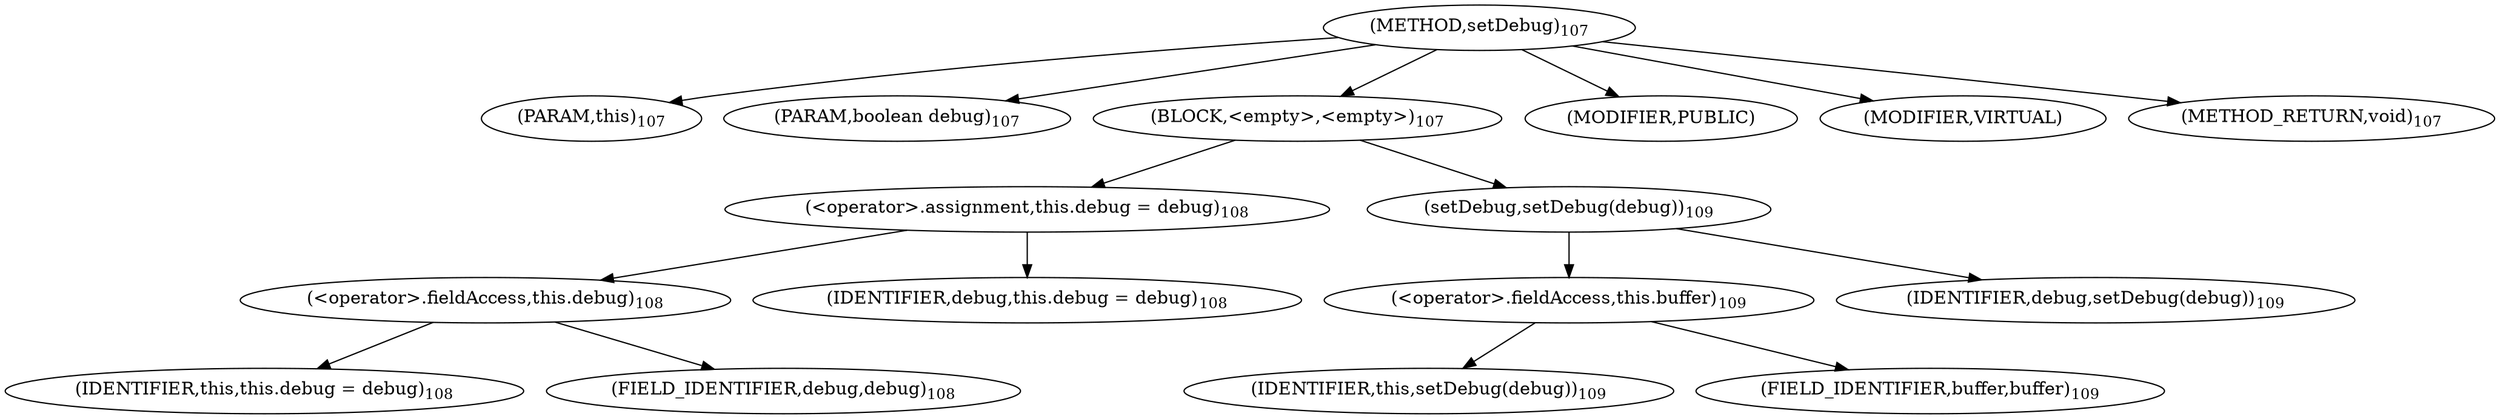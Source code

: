 digraph "setDebug" {  
"192" [label = <(METHOD,setDebug)<SUB>107</SUB>> ]
"15" [label = <(PARAM,this)<SUB>107</SUB>> ]
"193" [label = <(PARAM,boolean debug)<SUB>107</SUB>> ]
"194" [label = <(BLOCK,&lt;empty&gt;,&lt;empty&gt;)<SUB>107</SUB>> ]
"195" [label = <(&lt;operator&gt;.assignment,this.debug = debug)<SUB>108</SUB>> ]
"196" [label = <(&lt;operator&gt;.fieldAccess,this.debug)<SUB>108</SUB>> ]
"14" [label = <(IDENTIFIER,this,this.debug = debug)<SUB>108</SUB>> ]
"197" [label = <(FIELD_IDENTIFIER,debug,debug)<SUB>108</SUB>> ]
"198" [label = <(IDENTIFIER,debug,this.debug = debug)<SUB>108</SUB>> ]
"199" [label = <(setDebug,setDebug(debug))<SUB>109</SUB>> ]
"200" [label = <(&lt;operator&gt;.fieldAccess,this.buffer)<SUB>109</SUB>> ]
"16" [label = <(IDENTIFIER,this,setDebug(debug))<SUB>109</SUB>> ]
"201" [label = <(FIELD_IDENTIFIER,buffer,buffer)<SUB>109</SUB>> ]
"202" [label = <(IDENTIFIER,debug,setDebug(debug))<SUB>109</SUB>> ]
"203" [label = <(MODIFIER,PUBLIC)> ]
"204" [label = <(MODIFIER,VIRTUAL)> ]
"205" [label = <(METHOD_RETURN,void)<SUB>107</SUB>> ]
  "192" -> "15" 
  "192" -> "193" 
  "192" -> "194" 
  "192" -> "203" 
  "192" -> "204" 
  "192" -> "205" 
  "194" -> "195" 
  "194" -> "199" 
  "195" -> "196" 
  "195" -> "198" 
  "196" -> "14" 
  "196" -> "197" 
  "199" -> "200" 
  "199" -> "202" 
  "200" -> "16" 
  "200" -> "201" 
}
